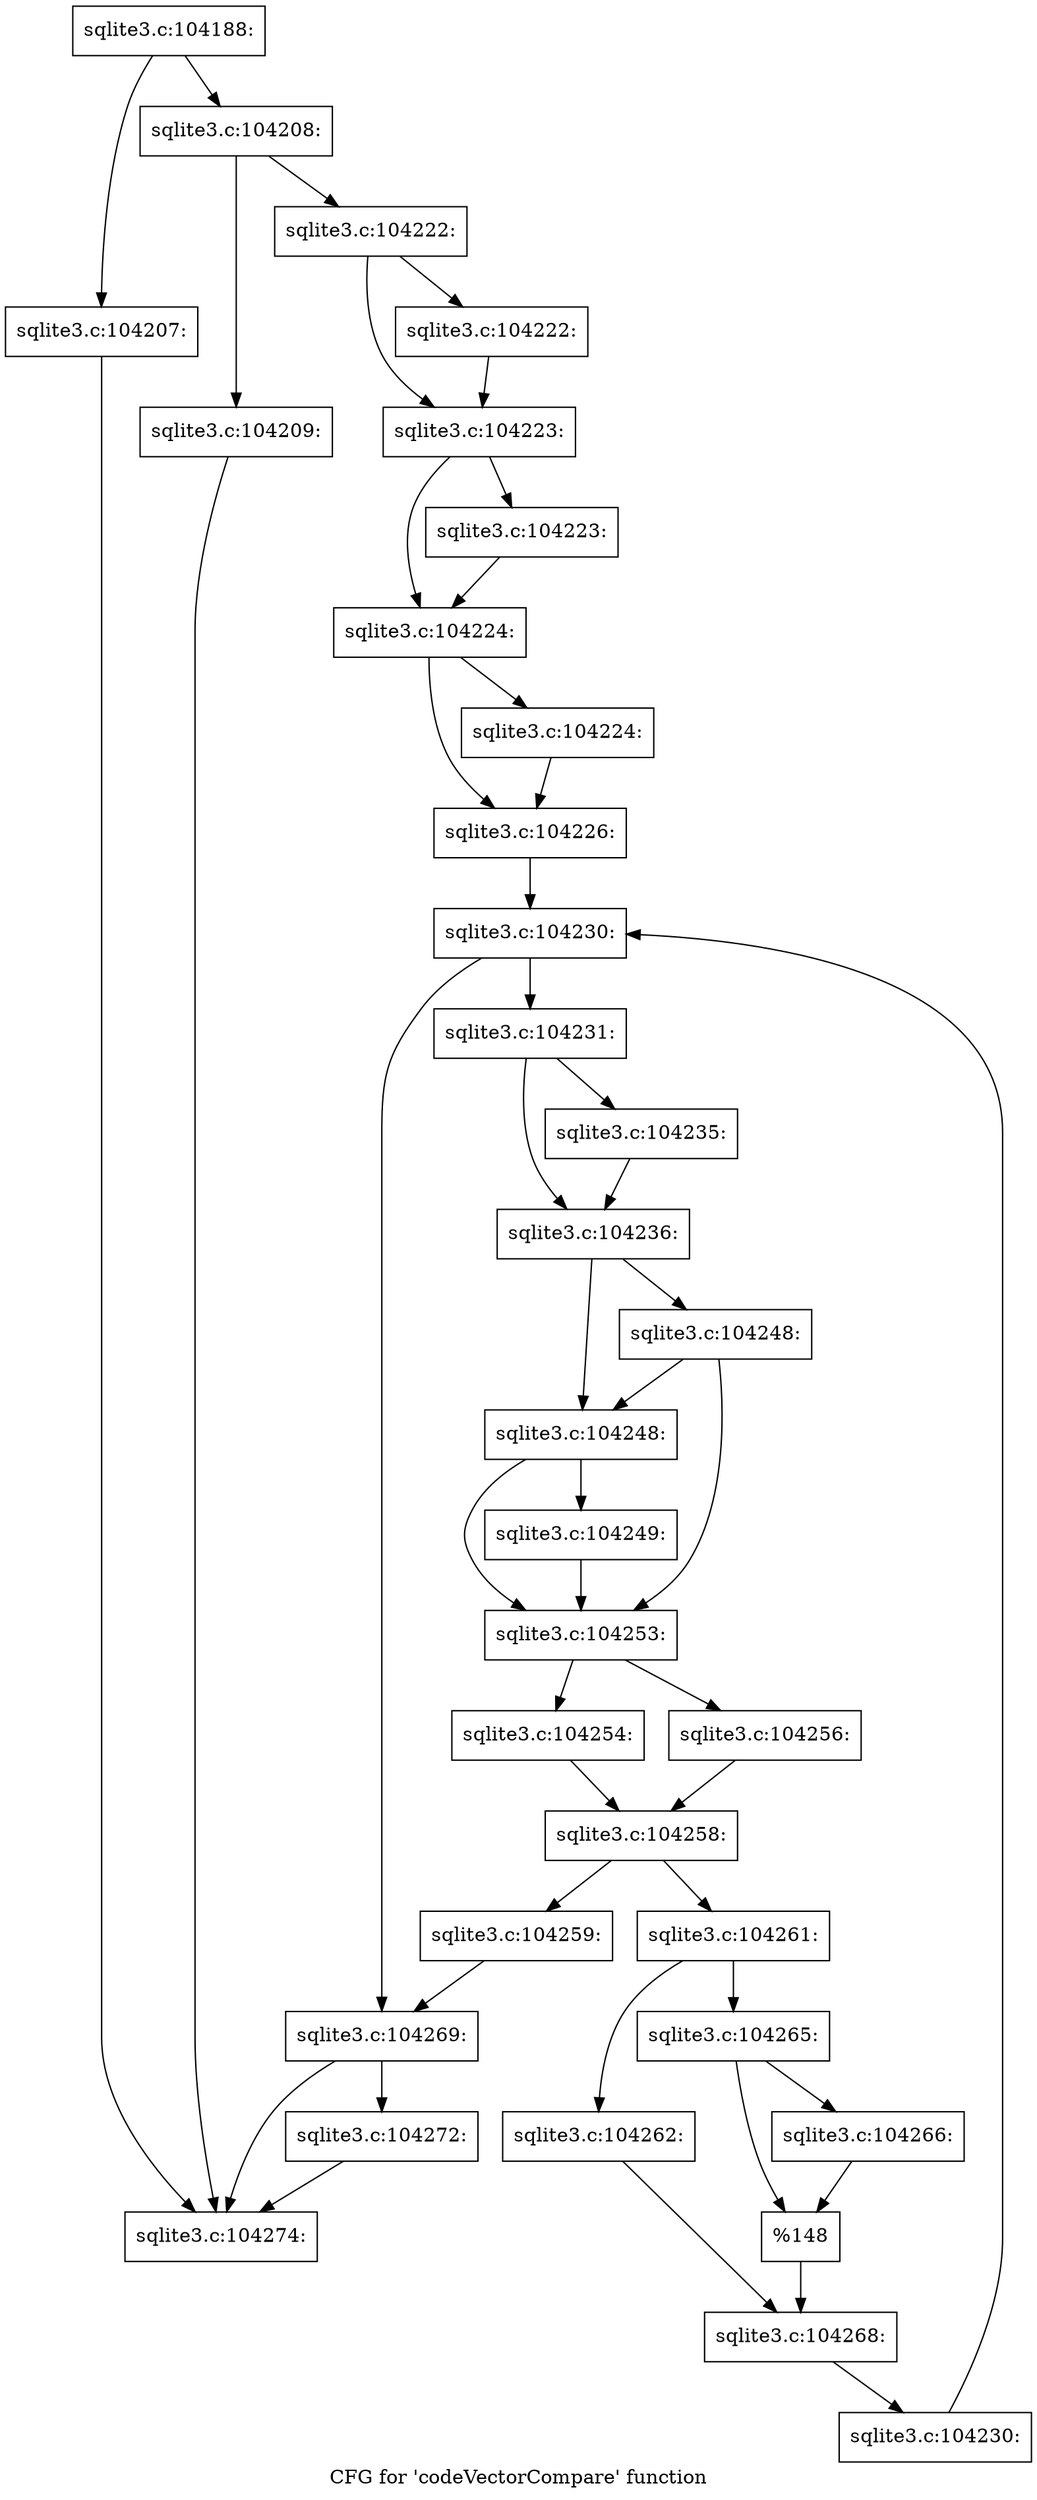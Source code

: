 digraph "CFG for 'codeVectorCompare' function" {
	label="CFG for 'codeVectorCompare' function";

	Node0x55c0f8b041e0 [shape=record,label="{sqlite3.c:104188:}"];
	Node0x55c0f8b041e0 -> Node0x55c0f8b0ae20;
	Node0x55c0f8b041e0 -> Node0x55c0f8b0ae70;
	Node0x55c0f8b0ae20 [shape=record,label="{sqlite3.c:104207:}"];
	Node0x55c0f8b0ae20 -> Node0x55c0f8b153e0;
	Node0x55c0f8b0ae70 [shape=record,label="{sqlite3.c:104208:}"];
	Node0x55c0f8b0ae70 -> Node0x55c0f8b0b370;
	Node0x55c0f8b0ae70 -> Node0x55c0f8b0b3c0;
	Node0x55c0f8b0b370 [shape=record,label="{sqlite3.c:104209:}"];
	Node0x55c0f8b0b370 -> Node0x55c0f8b153e0;
	Node0x55c0f8b0b3c0 [shape=record,label="{sqlite3.c:104222:}"];
	Node0x55c0f8b0b3c0 -> Node0x55c0f8b0bc80;
	Node0x55c0f8b0b3c0 -> Node0x55c0f8b0bcd0;
	Node0x55c0f8b0bc80 [shape=record,label="{sqlite3.c:104222:}"];
	Node0x55c0f8b0bc80 -> Node0x55c0f8b0bcd0;
	Node0x55c0f8b0bcd0 [shape=record,label="{sqlite3.c:104223:}"];
	Node0x55c0f8b0bcd0 -> Node0x55c0f8b0c230;
	Node0x55c0f8b0bcd0 -> Node0x55c0f8b0c280;
	Node0x55c0f8b0c230 [shape=record,label="{sqlite3.c:104223:}"];
	Node0x55c0f8b0c230 -> Node0x55c0f8b0c280;
	Node0x55c0f8b0c280 [shape=record,label="{sqlite3.c:104224:}"];
	Node0x55c0f8b0c280 -> Node0x55c0f8b0c7e0;
	Node0x55c0f8b0c280 -> Node0x55c0f8b0c830;
	Node0x55c0f8b0c7e0 [shape=record,label="{sqlite3.c:104224:}"];
	Node0x55c0f8b0c7e0 -> Node0x55c0f8b0c830;
	Node0x55c0f8b0c830 [shape=record,label="{sqlite3.c:104226:}"];
	Node0x55c0f8b0c830 -> Node0x55c0f8b0d4e0;
	Node0x55c0f8b0d4e0 [shape=record,label="{sqlite3.c:104230:}"];
	Node0x55c0f8b0d4e0 -> Node0x55c0f8b0dd70;
	Node0x55c0f8b0d4e0 -> Node0x55c0f59855a0;
	Node0x55c0f8b0dd70 [shape=record,label="{sqlite3.c:104231:}"];
	Node0x55c0f8b0dd70 -> Node0x55c0f8b0f1c0;
	Node0x55c0f8b0dd70 -> Node0x55c0f8b0f210;
	Node0x55c0f8b0f1c0 [shape=record,label="{sqlite3.c:104235:}"];
	Node0x55c0f8b0f1c0 -> Node0x55c0f8b0f210;
	Node0x55c0f8b0f210 [shape=record,label="{sqlite3.c:104236:}"];
	Node0x55c0f8b0f210 -> Node0x55c0f8b11170;
	Node0x55c0f8b0f210 -> Node0x55c0f8b111f0;
	Node0x55c0f8b111f0 [shape=record,label="{sqlite3.c:104248:}"];
	Node0x55c0f8b111f0 -> Node0x55c0f8b11170;
	Node0x55c0f8b111f0 -> Node0x55c0f8b0fe00;
	Node0x55c0f8b11170 [shape=record,label="{sqlite3.c:104248:}"];
	Node0x55c0f8b11170 -> Node0x55c0f59855f0;
	Node0x55c0f8b11170 -> Node0x55c0f8b0fe00;
	Node0x55c0f59855f0 [shape=record,label="{sqlite3.c:104249:}"];
	Node0x55c0f59855f0 -> Node0x55c0f8b0fe00;
	Node0x55c0f8b0fe00 [shape=record,label="{sqlite3.c:104253:}"];
	Node0x55c0f8b0fe00 -> Node0x55c0f8b123a0;
	Node0x55c0f8b0fe00 -> Node0x55c0f8b12440;
	Node0x55c0f8b123a0 [shape=record,label="{sqlite3.c:104254:}"];
	Node0x55c0f8b123a0 -> Node0x55c0f8b123f0;
	Node0x55c0f8b12440 [shape=record,label="{sqlite3.c:104256:}"];
	Node0x55c0f8b12440 -> Node0x55c0f8b123f0;
	Node0x55c0f8b123f0 [shape=record,label="{sqlite3.c:104258:}"];
	Node0x55c0f8b123f0 -> Node0x55c0f8b12ea0;
	Node0x55c0f8b123f0 -> Node0x55c0f8b13090;
	Node0x55c0f8b12ea0 [shape=record,label="{sqlite3.c:104259:}"];
	Node0x55c0f8b12ea0 -> Node0x55c0f59855a0;
	Node0x55c0f8b13090 [shape=record,label="{sqlite3.c:104261:}"];
	Node0x55c0f8b13090 -> Node0x55c0f8b136c0;
	Node0x55c0f8b13090 -> Node0x55c0f8b13760;
	Node0x55c0f8b136c0 [shape=record,label="{sqlite3.c:104262:}"];
	Node0x55c0f8b136c0 -> Node0x55c0f8b13710;
	Node0x55c0f8b13760 [shape=record,label="{sqlite3.c:104265:}"];
	Node0x55c0f8b13760 -> Node0x55c0f8b142f0;
	Node0x55c0f8b13760 -> Node0x55c0f8b14340;
	Node0x55c0f8b142f0 [shape=record,label="{sqlite3.c:104266:}"];
	Node0x55c0f8b142f0 -> Node0x55c0f8b14340;
	Node0x55c0f8b14340 [shape=record,label="{%148}"];
	Node0x55c0f8b14340 -> Node0x55c0f8b13710;
	Node0x55c0f8b13710 [shape=record,label="{sqlite3.c:104268:}"];
	Node0x55c0f8b13710 -> Node0x55c0f8b0dce0;
	Node0x55c0f8b0dce0 [shape=record,label="{sqlite3.c:104230:}"];
	Node0x55c0f8b0dce0 -> Node0x55c0f8b0d4e0;
	Node0x55c0f59855a0 [shape=record,label="{sqlite3.c:104269:}"];
	Node0x55c0f59855a0 -> Node0x55c0f8b15390;
	Node0x55c0f59855a0 -> Node0x55c0f8b153e0;
	Node0x55c0f8b15390 [shape=record,label="{sqlite3.c:104272:}"];
	Node0x55c0f8b15390 -> Node0x55c0f8b153e0;
	Node0x55c0f8b153e0 [shape=record,label="{sqlite3.c:104274:}"];
}
